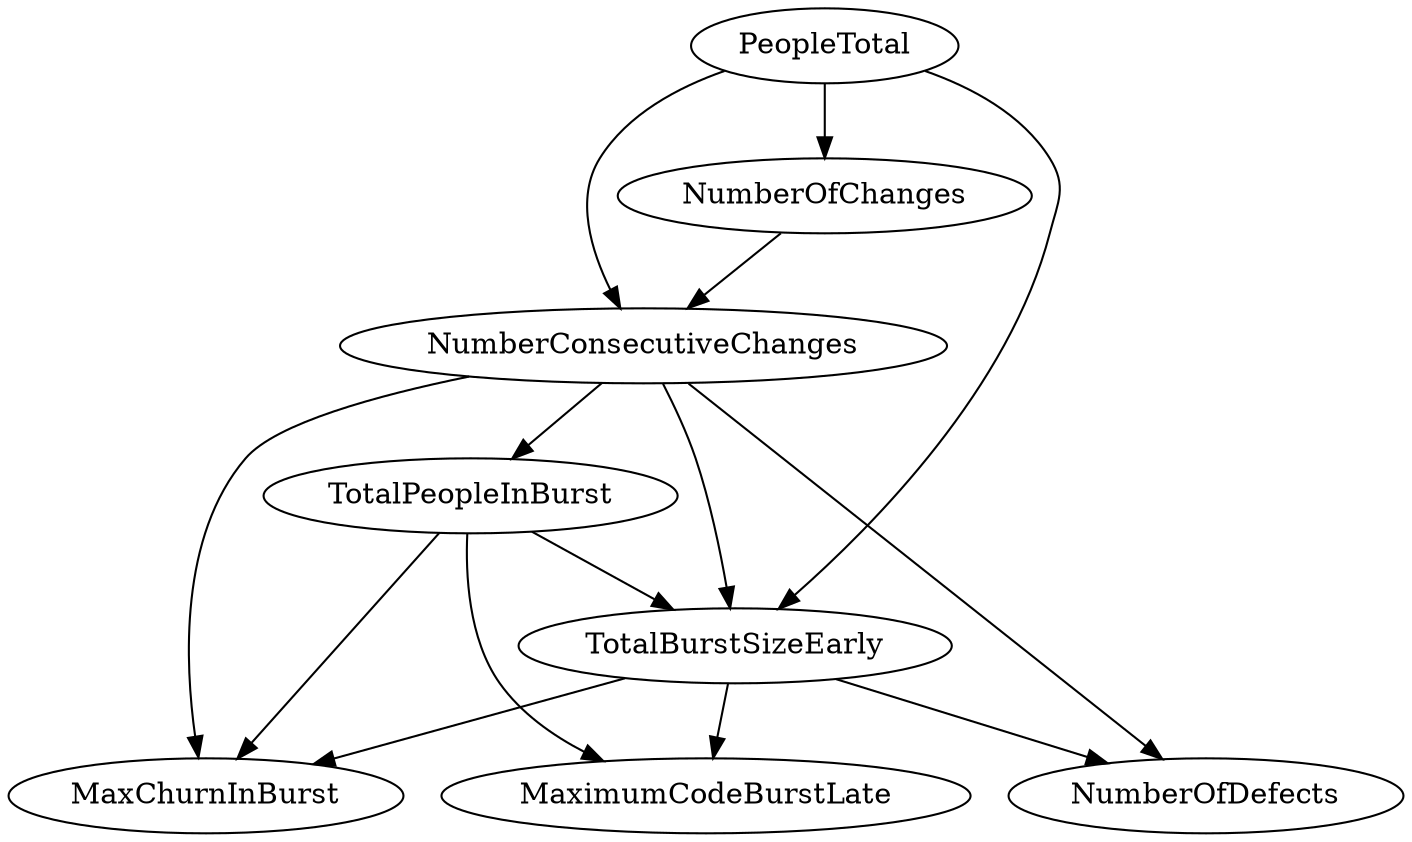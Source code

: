 digraph {
   NumberOfDefects;
   NumberOfChanges;
   TotalPeopleInBurst;
   TotalBurstSizeEarly;
   MaxChurnInBurst;
   NumberConsecutiveChanges;
   MaximumCodeBurstLate;
   PeopleTotal;
   NumberOfChanges -> NumberConsecutiveChanges;
   TotalPeopleInBurst -> TotalBurstSizeEarly;
   TotalPeopleInBurst -> MaxChurnInBurst;
   TotalPeopleInBurst -> MaximumCodeBurstLate;
   TotalBurstSizeEarly -> NumberOfDefects;
   TotalBurstSizeEarly -> MaxChurnInBurst;
   TotalBurstSizeEarly -> MaximumCodeBurstLate;
   NumberConsecutiveChanges -> NumberOfDefects;
   NumberConsecutiveChanges -> TotalPeopleInBurst;
   NumberConsecutiveChanges -> TotalBurstSizeEarly;
   NumberConsecutiveChanges -> MaxChurnInBurst;
   PeopleTotal -> NumberOfChanges;
   PeopleTotal -> TotalBurstSizeEarly;
   PeopleTotal -> NumberConsecutiveChanges;
}
